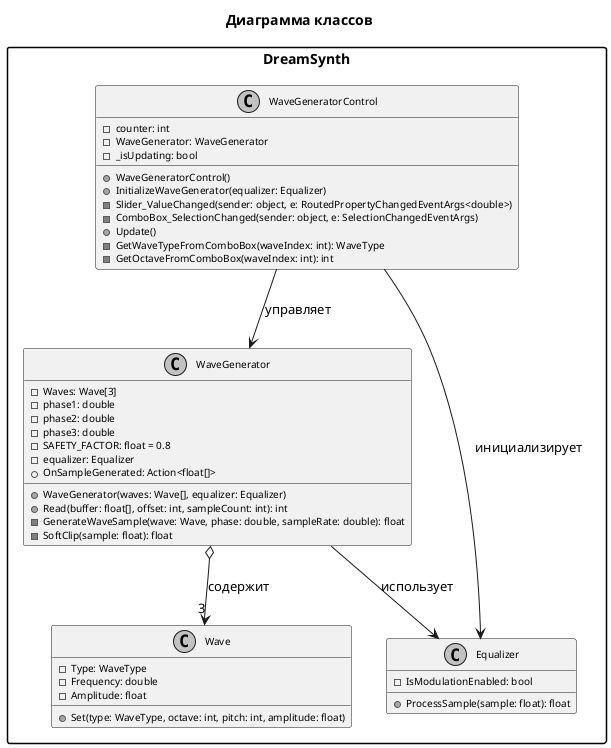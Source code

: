 @startuml ClassDiagram
!define RECTANGLE class

skinparam monochrome true
skinparam shadowing false
skinparam classFontSize 12
skinparam classAttributeFontSize 10
skinparam classFontName Arial
skinparam packageStyle rectangle
skinparam stereotypeCBackgroundColor none
skinparam stereotypeCBorderColor black

title Диаграмма классов

package "DreamSynth" {
  RECTANGLE Wave {
    -Type: WaveType
    -Frequency: double
    -Amplitude: float
    +Set(type: WaveType, octave: int, pitch: int, amplitude: float)
  }

  RECTANGLE WaveGenerator {
    -Waves: Wave[3]
    -phase1: double
    -phase2: double
    -phase3: double
    -SAFETY_FACTOR: float = 0.8
    -equalizer: Equalizer
    +OnSampleGenerated: Action<float[]>
    +WaveGenerator(waves: Wave[], equalizer: Equalizer)
    +Read(buffer: float[], offset: int, sampleCount: int): int
    -GenerateWaveSample(wave: Wave, phase: double, sampleRate: double): float
    -SoftClip(sample: float): float
  }

  RECTANGLE WaveGeneratorControl {
    -counter: int
    -WaveGenerator: WaveGenerator
    -_isUpdating: bool
    +WaveGeneratorControl()
    +InitializeWaveGenerator(equalizer: Equalizer)
    -Slider_ValueChanged(sender: object, e: RoutedPropertyChangedEventArgs<double>)
    -ComboBox_SelectionChanged(sender: object, e: SelectionChangedEventArgs)
    +Update()
    -GetWaveTypeFromComboBox(waveIndex: int): WaveType
    -GetOctaveFromComboBox(waveIndex: int): int
  }

  RECTANGLE Equalizer {
    -IsModulationEnabled: bool
    +ProcessSample(sample: float): float
  }
}

WaveGenerator o--> "3" Wave : содержит
WaveGenerator --> Equalizer : использует
WaveGeneratorControl --> WaveGenerator : управляет
WaveGeneratorControl --> Equalizer : инициализирует

@enduml